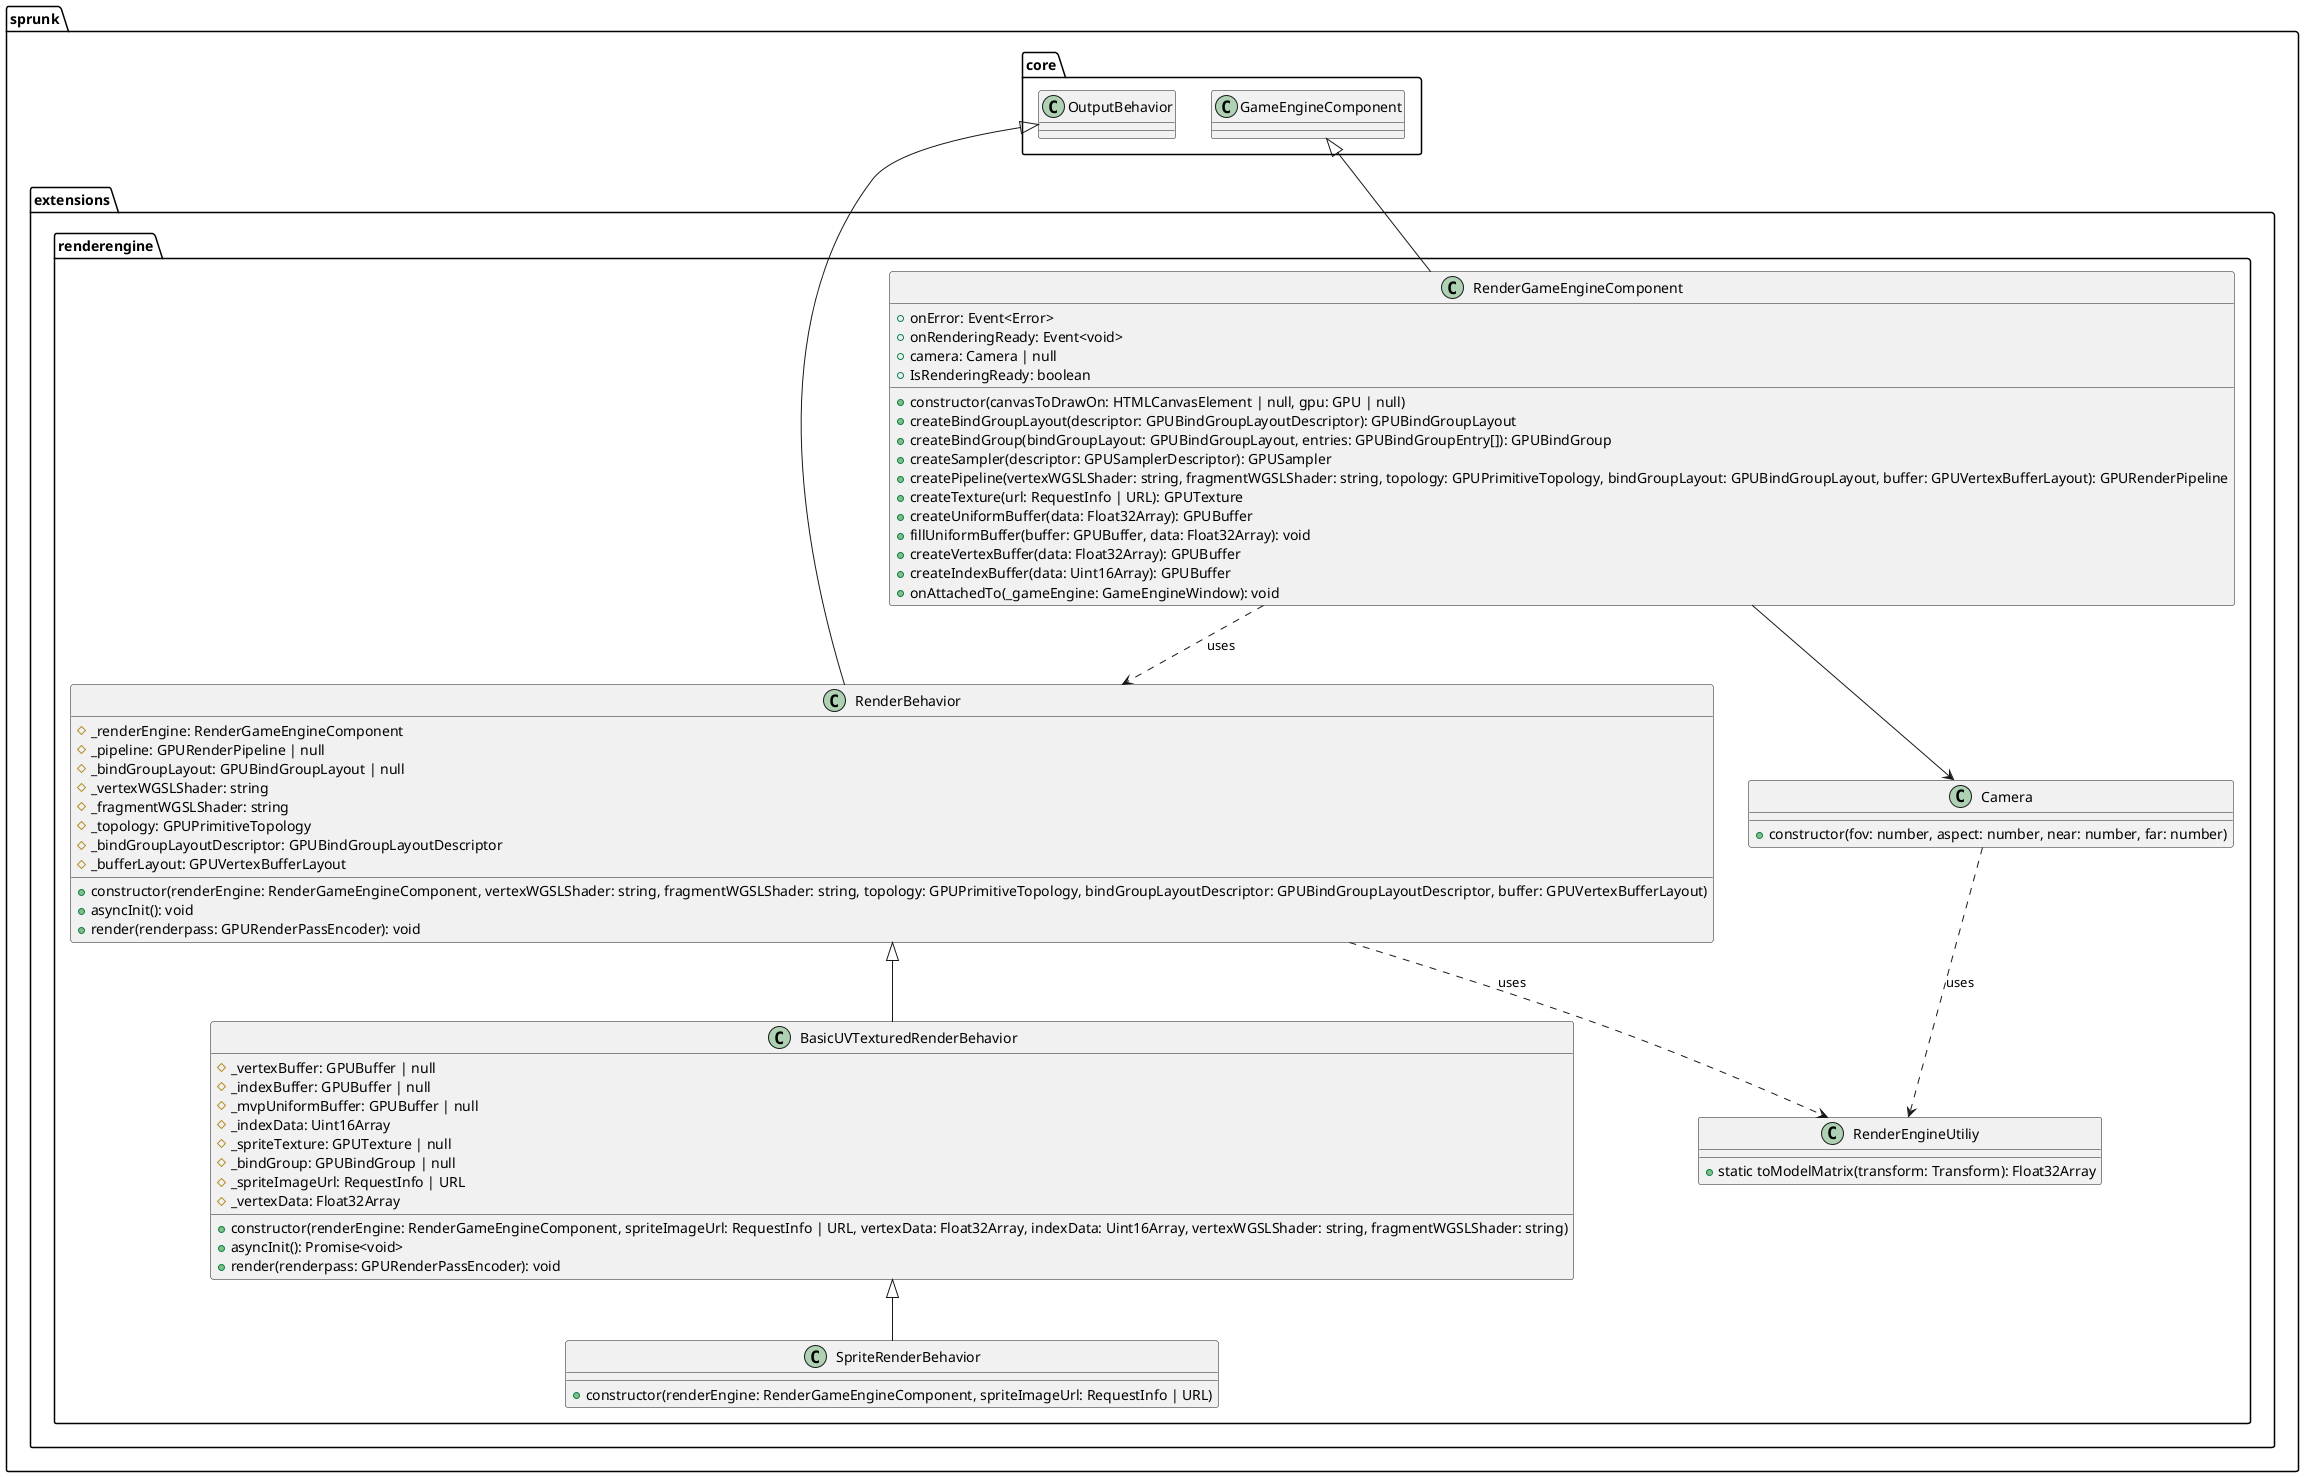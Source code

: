 @startuml

package sprunk.core{
    class OutputBehavior
    class GameEngineComponent
}

package sprunk.extensions.renderengine {
class RenderGameEngineComponent {
  +onError: Event<Error>
  +onRenderingReady: Event<void>
  +camera: Camera | null
  +IsRenderingReady: boolean
  +constructor(canvasToDrawOn: HTMLCanvasElement | null, gpu: GPU | null)
  +createBindGroupLayout(descriptor: GPUBindGroupLayoutDescriptor): GPUBindGroupLayout
  +createBindGroup(bindGroupLayout: GPUBindGroupLayout, entries: GPUBindGroupEntry[]): GPUBindGroup
  +createSampler(descriptor: GPUSamplerDescriptor): GPUSampler
  +createPipeline(vertexWGSLShader: string, fragmentWGSLShader: string, topology: GPUPrimitiveTopology, bindGroupLayout: GPUBindGroupLayout, buffer: GPUVertexBufferLayout): GPURenderPipeline
  +createTexture(url: RequestInfo | URL): GPUTexture
  +createUniformBuffer(data: Float32Array): GPUBuffer
  +fillUniformBuffer(buffer: GPUBuffer, data: Float32Array): void
  +createVertexBuffer(data: Float32Array): GPUBuffer
  +createIndexBuffer(data: Uint16Array): GPUBuffer
  +onAttachedTo(_gameEngine: GameEngineWindow): void
}

class SpriteRenderBehavior {
  +constructor(renderEngine: RenderGameEngineComponent, spriteImageUrl: RequestInfo | URL)
}

class RenderEngineUtiliy {
  +static toModelMatrix(transform: Transform): Float32Array
}

class RenderBehavior {
  #_renderEngine: RenderGameEngineComponent
  #_pipeline: GPURenderPipeline | null
  #_bindGroupLayout: GPUBindGroupLayout | null
  #_vertexWGSLShader: string
  #_fragmentWGSLShader: string
  #_topology: GPUPrimitiveTopology
  #_bindGroupLayoutDescriptor: GPUBindGroupLayoutDescriptor
  #_bufferLayout: GPUVertexBufferLayout
  +constructor(renderEngine: RenderGameEngineComponent, vertexWGSLShader: string, fragmentWGSLShader: string, topology: GPUPrimitiveTopology, bindGroupLayoutDescriptor: GPUBindGroupLayoutDescriptor, buffer: GPUVertexBufferLayout)
  +asyncInit(): void
  +render(renderpass: GPURenderPassEncoder): void
}

class Camera {
  +constructor(fov: number, aspect: number, near: number, far: number)
}

class BasicUVTexturedRenderBehavior {
  #_vertexBuffer: GPUBuffer | null
  #_indexBuffer: GPUBuffer | null
  #_mvpUniformBuffer: GPUBuffer | null
  #_indexData: Uint16Array
  #_spriteTexture: GPUTexture | null
  #_bindGroup: GPUBindGroup | null
  #_spriteImageUrl: RequestInfo | URL
  #_vertexData: Float32Array
  +constructor(renderEngine: RenderGameEngineComponent, spriteImageUrl: RequestInfo | URL, vertexData: Float32Array, indexData: Uint16Array, vertexWGSLShader: string, fragmentWGSLShader: string)
  +asyncInit(): Promise<void>
  +render(renderpass: GPURenderPassEncoder): void
}

RenderGameEngineComponent -up-|> GameEngineComponent
RenderBehavior -up-|> OutputBehavior
SpriteRenderBehavior -up-|> BasicUVTexturedRenderBehavior
BasicUVTexturedRenderBehavior -up-|> RenderBehavior

RenderGameEngineComponent --> Camera
RenderGameEngineComponent ..> RenderBehavior : "uses"
RenderBehavior ..> RenderEngineUtiliy : "uses"
Camera ..> RenderEngineUtiliy : "uses"
}

@enduml

